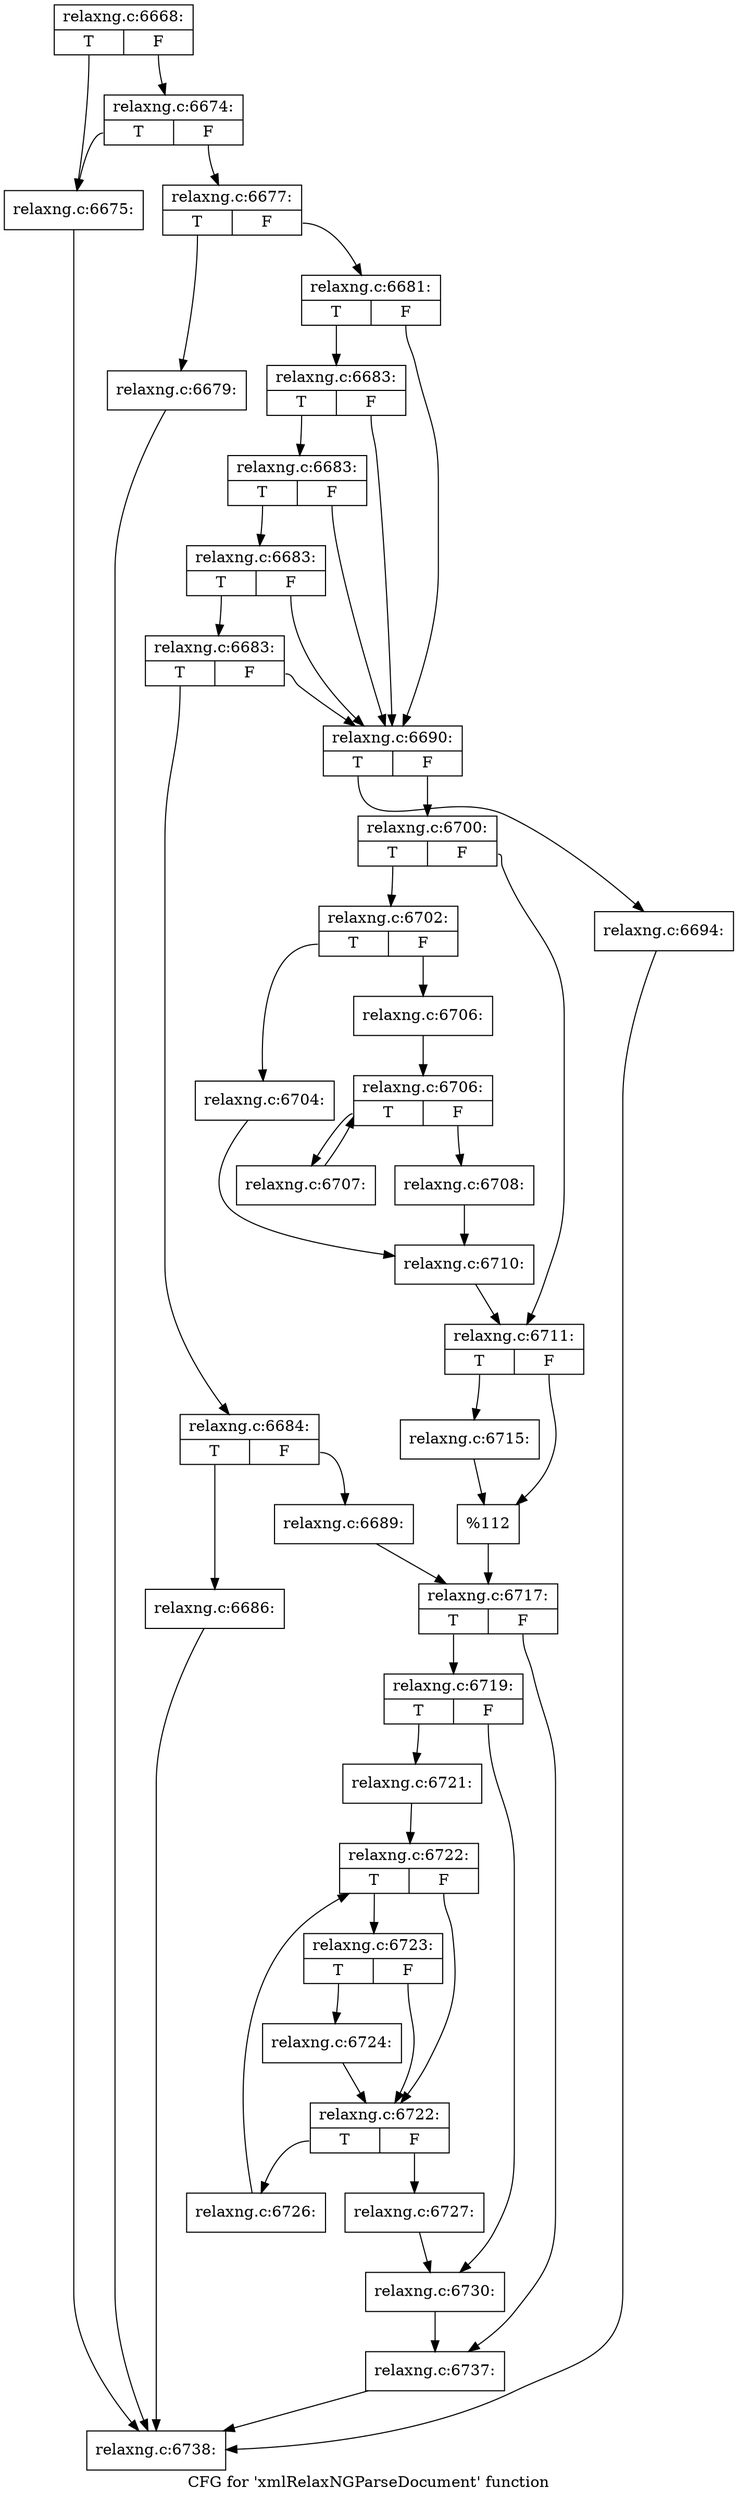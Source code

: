 digraph "CFG for 'xmlRelaxNGParseDocument' function" {
	label="CFG for 'xmlRelaxNGParseDocument' function";

	Node0x555e9c3ab7d0 [shape=record,label="{relaxng.c:6668:|{<s0>T|<s1>F}}"];
	Node0x555e9c3ab7d0:s0 -> Node0x555e9c3ae730;
	Node0x555e9c3ab7d0:s1 -> Node0x555e9c3ae7d0;
	Node0x555e9c3ae7d0 [shape=record,label="{relaxng.c:6674:|{<s0>T|<s1>F}}"];
	Node0x555e9c3ae7d0:s0 -> Node0x555e9c3ae730;
	Node0x555e9c3ae7d0:s1 -> Node0x555e9c3ae780;
	Node0x555e9c3ae730 [shape=record,label="{relaxng.c:6675:}"];
	Node0x555e9c3ae730 -> Node0x555e9c3ab820;
	Node0x555e9c3ae780 [shape=record,label="{relaxng.c:6677:|{<s0>T|<s1>F}}"];
	Node0x555e9c3ae780:s0 -> Node0x555e9c3af7d0;
	Node0x555e9c3ae780:s1 -> Node0x555e9c3af820;
	Node0x555e9c3af7d0 [shape=record,label="{relaxng.c:6679:}"];
	Node0x555e9c3af7d0 -> Node0x555e9c3ab820;
	Node0x555e9c3af820 [shape=record,label="{relaxng.c:6681:|{<s0>T|<s1>F}}"];
	Node0x555e9c3af820:s0 -> Node0x555e9c3b0190;
	Node0x555e9c3af820:s1 -> Node0x555e9c3b0020;
	Node0x555e9c3b0190 [shape=record,label="{relaxng.c:6683:|{<s0>T|<s1>F}}"];
	Node0x555e9c3b0190:s0 -> Node0x555e9c3b0140;
	Node0x555e9c3b0190:s1 -> Node0x555e9c3b0020;
	Node0x555e9c3b0140 [shape=record,label="{relaxng.c:6683:|{<s0>T|<s1>F}}"];
	Node0x555e9c3b0140:s0 -> Node0x555e9c3b00f0;
	Node0x555e9c3b0140:s1 -> Node0x555e9c3b0020;
	Node0x555e9c3b00f0 [shape=record,label="{relaxng.c:6683:|{<s0>T|<s1>F}}"];
	Node0x555e9c3b00f0:s0 -> Node0x555e9c3b0070;
	Node0x555e9c3b00f0:s1 -> Node0x555e9c3b0020;
	Node0x555e9c3b0070 [shape=record,label="{relaxng.c:6683:|{<s0>T|<s1>F}}"];
	Node0x555e9c3b0070:s0 -> Node0x555e9c3aff80;
	Node0x555e9c3b0070:s1 -> Node0x555e9c3b0020;
	Node0x555e9c3aff80 [shape=record,label="{relaxng.c:6684:|{<s0>T|<s1>F}}"];
	Node0x555e9c3aff80:s0 -> Node0x555e9c3b1490;
	Node0x555e9c3aff80:s1 -> Node0x555e9c3b14e0;
	Node0x555e9c3b1490 [shape=record,label="{relaxng.c:6686:}"];
	Node0x555e9c3b1490 -> Node0x555e9c3ab820;
	Node0x555e9c3b14e0 [shape=record,label="{relaxng.c:6689:}"];
	Node0x555e9c3b14e0 -> Node0x555e9c3affd0;
	Node0x555e9c3b0020 [shape=record,label="{relaxng.c:6690:|{<s0>T|<s1>F}}"];
	Node0x555e9c3b0020:s0 -> Node0x555e9c3b1100;
	Node0x555e9c3b0020:s1 -> Node0x555e9c3b38d0;
	Node0x555e9c3b1100 [shape=record,label="{relaxng.c:6694:}"];
	Node0x555e9c3b1100 -> Node0x555e9c3ab820;
	Node0x555e9c3b38d0 [shape=record,label="{relaxng.c:6700:|{<s0>T|<s1>F}}"];
	Node0x555e9c3b38d0:s0 -> Node0x555e9c3b4410;
	Node0x555e9c3b38d0:s1 -> Node0x555e9c3b4460;
	Node0x555e9c3b4410 [shape=record,label="{relaxng.c:6702:|{<s0>T|<s1>F}}"];
	Node0x555e9c3b4410:s0 -> Node0x555e9c3b4cc0;
	Node0x555e9c3b4410:s1 -> Node0x555e9c3b4d60;
	Node0x555e9c3b4cc0 [shape=record,label="{relaxng.c:6704:}"];
	Node0x555e9c3b4cc0 -> Node0x555e9c3b4d10;
	Node0x555e9c3b4d60 [shape=record,label="{relaxng.c:6706:}"];
	Node0x555e9c3b4d60 -> Node0x555e9c3b5550;
	Node0x555e9c3b5550 [shape=record,label="{relaxng.c:6706:|{<s0>T|<s1>F}}"];
	Node0x555e9c3b5550:s0 -> Node0x555e9c3b5a80;
	Node0x555e9c3b5550:s1 -> Node0x555e9c3b5770;
	Node0x555e9c3b5a80 [shape=record,label="{relaxng.c:6707:}"];
	Node0x555e9c3b5a80 -> Node0x555e9c3b5550;
	Node0x555e9c3b5770 [shape=record,label="{relaxng.c:6708:}"];
	Node0x555e9c3b5770 -> Node0x555e9c3b4d10;
	Node0x555e9c3b4d10 [shape=record,label="{relaxng.c:6710:}"];
	Node0x555e9c3b4d10 -> Node0x555e9c3b4460;
	Node0x555e9c3b4460 [shape=record,label="{relaxng.c:6711:|{<s0>T|<s1>F}}"];
	Node0x555e9c3b4460:s0 -> Node0x555e9c3b6b70;
	Node0x555e9c3b4460:s1 -> Node0x555e9c3b6bc0;
	Node0x555e9c3b6b70 [shape=record,label="{relaxng.c:6715:}"];
	Node0x555e9c3b6b70 -> Node0x555e9c3b6bc0;
	Node0x555e9c3b6bc0 [shape=record,label="{%112}"];
	Node0x555e9c3b6bc0 -> Node0x555e9c3affd0;
	Node0x555e9c3affd0 [shape=record,label="{relaxng.c:6717:|{<s0>T|<s1>F}}"];
	Node0x555e9c3affd0:s0 -> Node0x555e9c3b7440;
	Node0x555e9c3affd0:s1 -> Node0x555e9c3b7490;
	Node0x555e9c3b7440 [shape=record,label="{relaxng.c:6719:|{<s0>T|<s1>F}}"];
	Node0x555e9c3b7440:s0 -> Node0x555e9c3b80b0;
	Node0x555e9c3b7440:s1 -> Node0x555e9c3b8100;
	Node0x555e9c3b80b0 [shape=record,label="{relaxng.c:6721:}"];
	Node0x555e9c3b80b0 -> Node0x555e9c3b8bf0;
	Node0x555e9c3b8bf0 [shape=record,label="{relaxng.c:6722:|{<s0>T|<s1>F}}"];
	Node0x555e9c3b8bf0:s0 -> Node0x555e9c3b8ef0;
	Node0x555e9c3b8bf0:s1 -> Node0x555e9c3b8e50;
	Node0x555e9c3b8ef0 [shape=record,label="{relaxng.c:6723:|{<s0>T|<s1>F}}"];
	Node0x555e9c3b8ef0:s0 -> Node0x555e9c3b8ea0;
	Node0x555e9c3b8ef0:s1 -> Node0x555e9c3b8e50;
	Node0x555e9c3b8ea0 [shape=record,label="{relaxng.c:6724:}"];
	Node0x555e9c3b8ea0 -> Node0x555e9c3b8e50;
	Node0x555e9c3b8e50 [shape=record,label="{relaxng.c:6722:|{<s0>T|<s1>F}}"];
	Node0x555e9c3b8e50:s0 -> Node0x555e9c3b95a0;
	Node0x555e9c3b8e50:s1 -> Node0x555e9c3b8dd0;
	Node0x555e9c3b95a0 [shape=record,label="{relaxng.c:6726:}"];
	Node0x555e9c3b95a0 -> Node0x555e9c3b8bf0;
	Node0x555e9c3b8dd0 [shape=record,label="{relaxng.c:6727:}"];
	Node0x555e9c3b8dd0 -> Node0x555e9c3b8100;
	Node0x555e9c3b8100 [shape=record,label="{relaxng.c:6730:}"];
	Node0x555e9c3b8100 -> Node0x555e9c3b7490;
	Node0x555e9c3b7490 [shape=record,label="{relaxng.c:6737:}"];
	Node0x555e9c3b7490 -> Node0x555e9c3ab820;
	Node0x555e9c3ab820 [shape=record,label="{relaxng.c:6738:}"];
}
